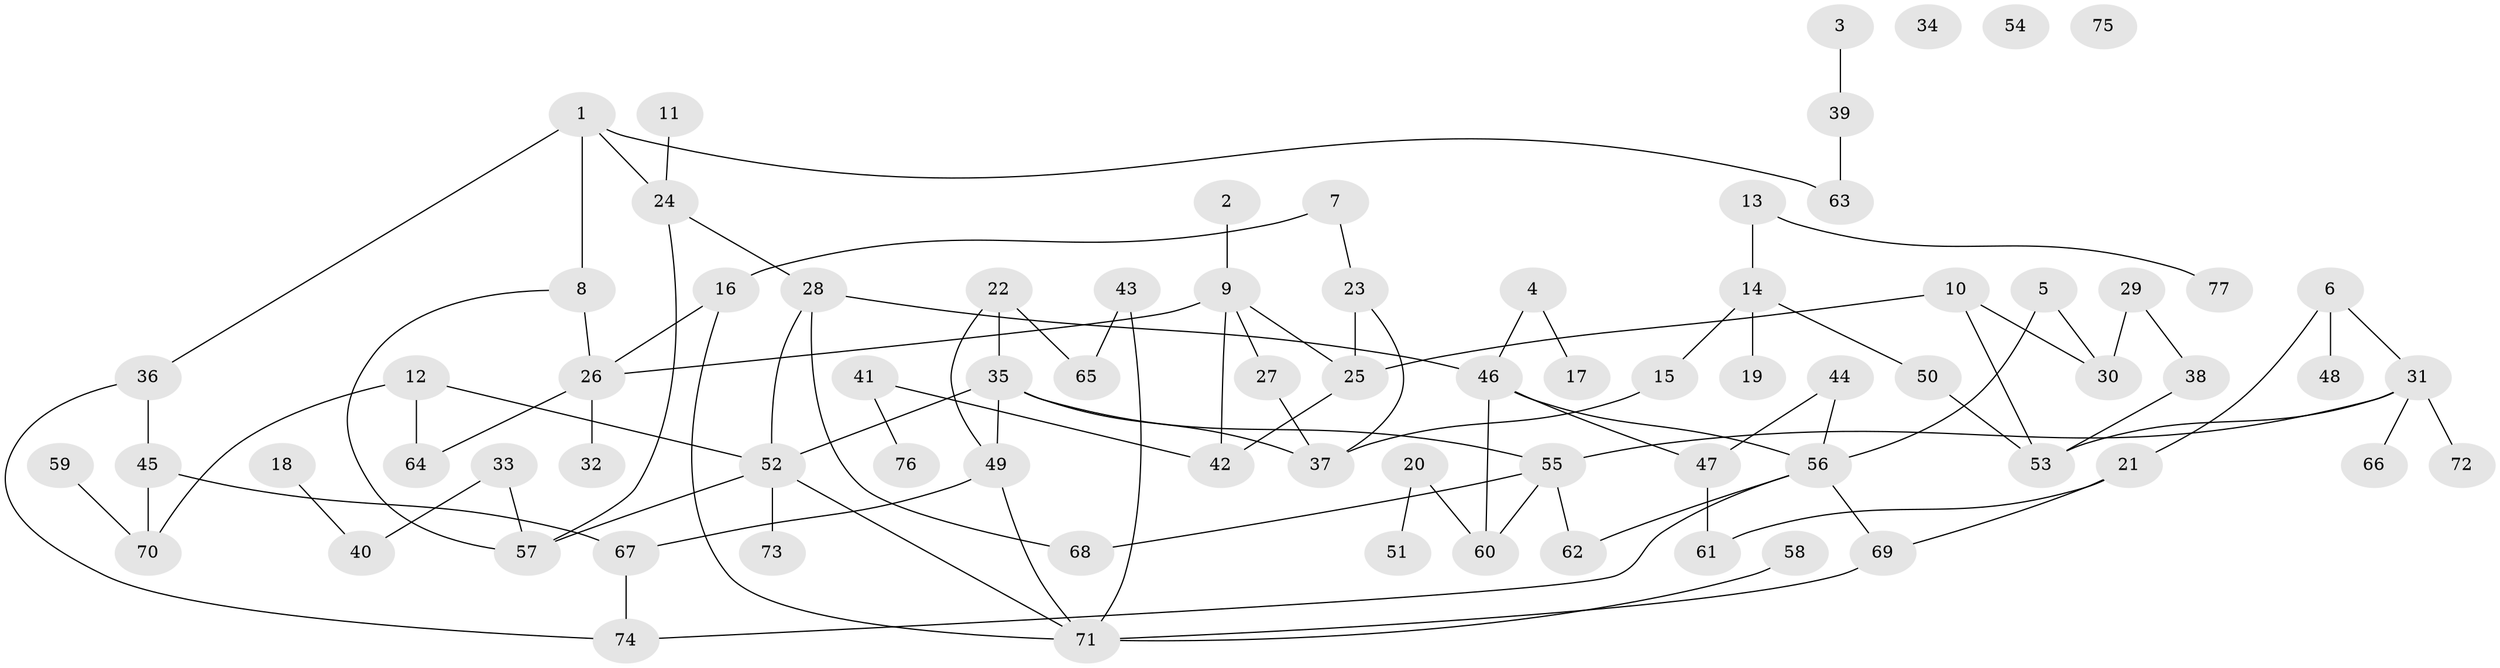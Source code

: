 // Generated by graph-tools (version 1.1) at 2025/40/03/09/25 04:40:00]
// undirected, 77 vertices, 99 edges
graph export_dot {
graph [start="1"]
  node [color=gray90,style=filled];
  1;
  2;
  3;
  4;
  5;
  6;
  7;
  8;
  9;
  10;
  11;
  12;
  13;
  14;
  15;
  16;
  17;
  18;
  19;
  20;
  21;
  22;
  23;
  24;
  25;
  26;
  27;
  28;
  29;
  30;
  31;
  32;
  33;
  34;
  35;
  36;
  37;
  38;
  39;
  40;
  41;
  42;
  43;
  44;
  45;
  46;
  47;
  48;
  49;
  50;
  51;
  52;
  53;
  54;
  55;
  56;
  57;
  58;
  59;
  60;
  61;
  62;
  63;
  64;
  65;
  66;
  67;
  68;
  69;
  70;
  71;
  72;
  73;
  74;
  75;
  76;
  77;
  1 -- 8;
  1 -- 24;
  1 -- 36;
  1 -- 63;
  2 -- 9;
  3 -- 39;
  4 -- 17;
  4 -- 46;
  5 -- 30;
  5 -- 56;
  6 -- 21;
  6 -- 31;
  6 -- 48;
  7 -- 16;
  7 -- 23;
  8 -- 26;
  8 -- 57;
  9 -- 25;
  9 -- 26;
  9 -- 27;
  9 -- 42;
  10 -- 25;
  10 -- 30;
  10 -- 53;
  11 -- 24;
  12 -- 52;
  12 -- 64;
  12 -- 70;
  13 -- 14;
  13 -- 77;
  14 -- 15;
  14 -- 19;
  14 -- 50;
  15 -- 37;
  16 -- 26;
  16 -- 71;
  18 -- 40;
  20 -- 51;
  20 -- 60;
  21 -- 61;
  21 -- 69;
  22 -- 35;
  22 -- 49;
  22 -- 65;
  23 -- 25;
  23 -- 37;
  24 -- 28;
  24 -- 57;
  25 -- 42;
  26 -- 32;
  26 -- 64;
  27 -- 37;
  28 -- 46;
  28 -- 52;
  28 -- 68;
  29 -- 30;
  29 -- 38;
  31 -- 53;
  31 -- 55;
  31 -- 66;
  31 -- 72;
  33 -- 40;
  33 -- 57;
  35 -- 37;
  35 -- 49;
  35 -- 52;
  35 -- 55;
  36 -- 45;
  36 -- 74;
  38 -- 53;
  39 -- 63;
  41 -- 42;
  41 -- 76;
  43 -- 65;
  43 -- 71;
  44 -- 47;
  44 -- 56;
  45 -- 67;
  45 -- 70;
  46 -- 47;
  46 -- 56;
  46 -- 60;
  47 -- 61;
  49 -- 67;
  49 -- 71;
  50 -- 53;
  52 -- 57;
  52 -- 71;
  52 -- 73;
  55 -- 60;
  55 -- 62;
  55 -- 68;
  56 -- 62;
  56 -- 69;
  56 -- 74;
  58 -- 71;
  59 -- 70;
  67 -- 74;
  69 -- 71;
}
